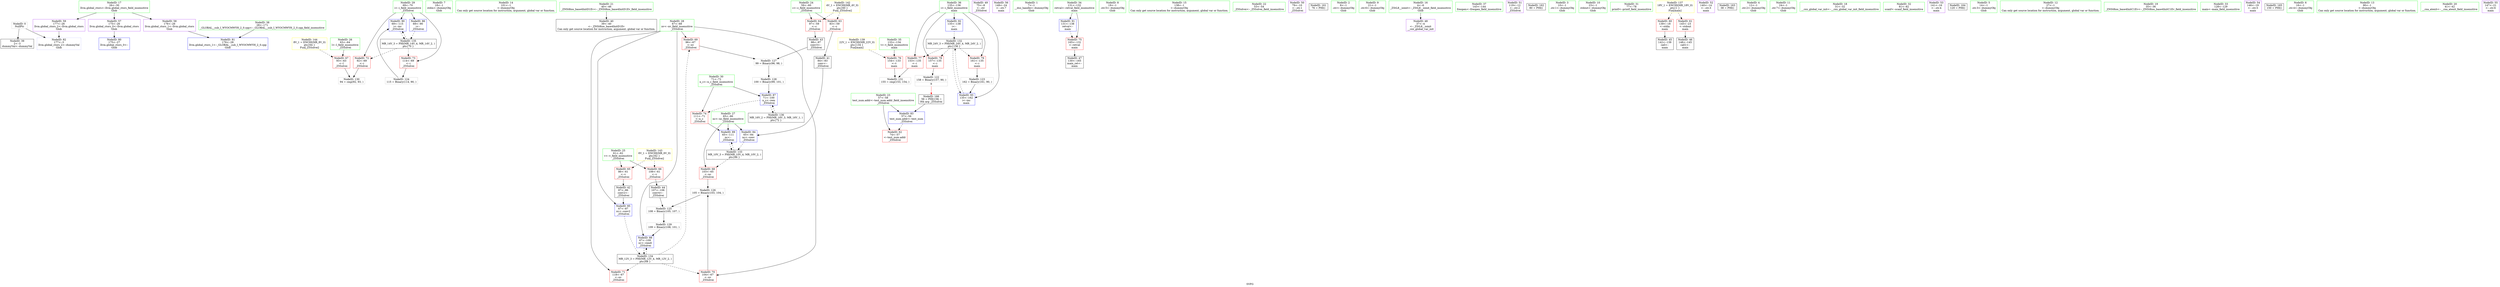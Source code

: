 digraph "SVFG" {
	label="SVFG";

	Node0x562db118bdc0 [shape=record,color=grey,label="{NodeID: 0\nNullPtr}"];
	Node0x562db118bdc0 -> Node0x562db119fe90[style=solid];
	Node0x562db118bdc0 -> Node0x562db11a32f0[style=solid];
	Node0x562db11a39a0 [shape=record,color=blue,label="{NodeID: 90\n69\<--115\ni\<--inc\n_Z5Solvei\n}"];
	Node0x562db11a39a0 -> Node0x562db11abf60[style=dashed];
	Node0x562db119e2a0 [shape=record,color=green,label="{NodeID: 7\n18\<--1\nstdin\<--dummyObj\nGlob }"];
	Node0x562db119e7a0 [shape=record,color=green,label="{NodeID: 14\n101\<--1\n\<--dummyObj\nCan only get source location for instruction, argument, global var or function.}"];
	Node0x562db119eea0 [shape=record,color=green,label="{NodeID: 21\n40\<--46\n_ZNSt8ios_base4InitD1Ev\<--_ZNSt8ios_base4InitD1Ev_field_insensitive\n}"];
	Node0x562db119eea0 -> Node0x562db119ff90[style=solid];
	Node0x562db119f4b0 [shape=record,color=green,label="{NodeID: 28\n67\<--68\nnv\<--nv_field_insensitive\n_Z5Solvei\n}"];
	Node0x562db119f4b0 -> Node0x562db11a2800[style=solid];
	Node0x562db119f4b0 -> Node0x562db11a28d0[style=solid];
	Node0x562db119f4b0 -> Node0x562db11a29a0[style=solid];
	Node0x562db119f4b0 -> Node0x562db11a3590[style=solid];
	Node0x562db119f4b0 -> Node0x562db11a3800[style=solid];
	Node0x562db119faf0 [shape=record,color=green,label="{NodeID: 35\n133\<--134\nt\<--t_field_insensitive\nmain\n}"];
	Node0x562db119faf0 -> Node0x562db11a2db0[style=solid];
	Node0x562db11a6330 [shape=record,color=grey,label="{NodeID: 125\n108 = Binary(105, 107, )\n}"];
	Node0x562db11a6330 -> Node0x562db11a6930[style=solid];
	Node0x562db11a0160 [shape=record,color=black,label="{NodeID: 42\n87\<--86\nconv2\<--\n_Z5Solvei\n}"];
	Node0x562db11a0160 -> Node0x562db11a3590[style=solid];
	Node0x562db11ab060 [shape=record,color=black,label="{NodeID: 132\nMR_24V_3 = PHI(MR_24V_4, MR_24V_2, )\npts\{136 \}\n}"];
	Node0x562db11ab060 -> Node0x562db11a2e80[style=dashed];
	Node0x562db11ab060 -> Node0x562db11a2f50[style=dashed];
	Node0x562db11ab060 -> Node0x562db11a3020[style=dashed];
	Node0x562db11ab060 -> Node0x562db11a3c10[style=dashed];
	Node0x562db11a1730 [shape=record,color=purple,label="{NodeID: 49\n75\<--8\n\<--.str\n_Z5Solvei\n}"];
	Node0x562db11ad560 [shape=record,color=yellow,style=double,label="{NodeID: 139\n22V_1 = ENCHI(MR_22V_0)\npts\{134 \}\nFun[main]}"];
	Node0x562db11ad560 -> Node0x562db11a2db0[style=dashed];
	Node0x562db11a1ce0 [shape=record,color=purple,label="{NodeID: 56\n149\<--24\n\<--.str.7\nmain\n}"];
	Node0x562db11a2320 [shape=record,color=red,label="{NodeID: 63\n83\<--59\n\<--c\n_Z5Solvei\n}"];
	Node0x562db11a2320 -> Node0x562db11a0090[style=solid];
	Node0x562db11a28d0 [shape=record,color=red,label="{NodeID: 70\n104\<--67\n\<--nv\n_Z5Solvei\n}"];
	Node0x562db11a28d0 -> Node0x562db11a64b0[style=solid];
	Node0x562db11a2e80 [shape=record,color=red,label="{NodeID: 77\n153\<--135\n\<--i\nmain\n}"];
	Node0x562db11a2e80 -> Node0x562db11a6c30[style=solid];
	Node0x562db11a34c0 [shape=record,color=blue,label="{NodeID: 84\n65\<--84\nnc\<--conv\n_Z5Solvei\n}"];
	Node0x562db11a34c0 -> Node0x562db11ab560[style=dashed];
	Node0x562db118bc60 [shape=record,color=green,label="{NodeID: 1\n7\<--1\n__dso_handle\<--dummyObj\nGlob }"];
	Node0x562db11a3a70 [shape=record,color=blue,label="{NodeID: 91\n131\<--138\nretval\<--\nmain\n}"];
	Node0x562db11a3a70 -> Node0x562db11a2ce0[style=dashed];
	Node0x562db119e330 [shape=record,color=green,label="{NodeID: 8\n19\<--1\n.str.5\<--dummyObj\nGlob }"];
	Node0x562db119e8a0 [shape=record,color=green,label="{NodeID: 15\n138\<--1\n\<--dummyObj\nCan only get source location for instruction, argument, global var or function.}"];
	Node0x562db119efa0 [shape=record,color=green,label="{NodeID: 22\n53\<--54\n_Z5Solvei\<--_Z5Solvei_field_insensitive\n}"];
	Node0x562db119f580 [shape=record,color=green,label="{NodeID: 29\n69\<--70\ni\<--i_field_insensitive\n_Z5Solvei\n}"];
	Node0x562db119f580 -> Node0x562db11a2a70[style=solid];
	Node0x562db119f580 -> Node0x562db11a2b40[style=solid];
	Node0x562db119f580 -> Node0x562db11a3660[style=solid];
	Node0x562db119f580 -> Node0x562db11a39a0[style=solid];
	Node0x562db119fbc0 [shape=record,color=green,label="{NodeID: 36\n135\<--136\ni\<--i_field_insensitive\nmain\n}"];
	Node0x562db119fbc0 -> Node0x562db11a2e80[style=solid];
	Node0x562db119fbc0 -> Node0x562db11a2f50[style=solid];
	Node0x562db119fbc0 -> Node0x562db11a3020[style=solid];
	Node0x562db119fbc0 -> Node0x562db11a3b40[style=solid];
	Node0x562db119fbc0 -> Node0x562db11a3c10[style=solid];
	Node0x562db11a64b0 [shape=record,color=grey,label="{NodeID: 126\n105 = Binary(103, 104, )\n}"];
	Node0x562db11a64b0 -> Node0x562db11a6330[style=solid];
	Node0x562db11a0230 [shape=record,color=black,label="{NodeID: 43\n98\<--97\nconv3\<--\n_Z5Solvei\n}"];
	Node0x562db11a0230 -> Node0x562db11a6630[style=solid];
	Node0x562db11ab560 [shape=record,color=black,label="{NodeID: 133\nMR_10V_3 = PHI(MR_10V_4, MR_10V_2, )\npts\{66 \}\n}"];
	Node0x562db11ab560 -> Node0x562db11a2730[style=dashed];
	Node0x562db11ab560 -> Node0x562db11a38d0[style=dashed];
	Node0x562db11a1800 [shape=record,color=purple,label="{NodeID: 50\n79\<--10\n\<--.str.1\n_Z5Solvei\n}"];
	Node0x562db11a1db0 [shape=record,color=purple,label="{NodeID: 57\n175\<--26\nllvm.global_ctors_0\<--llvm.global_ctors\nGlob }"];
	Node0x562db11a1db0 -> Node0x562db11a30f0[style=solid];
	Node0x562db11a23f0 [shape=record,color=red,label="{NodeID: 64\n97\<--59\n\<--c\n_Z5Solvei\n}"];
	Node0x562db11a23f0 -> Node0x562db11a0230[style=solid];
	Node0x562db11a29a0 [shape=record,color=red,label="{NodeID: 71\n118\<--67\n\<--nv\n_Z5Solvei\n}"];
	Node0x562db11b38b0 [shape=record,color=black,label="{NodeID: 161\n76 = PHI()\n}"];
	Node0x562db11a2f50 [shape=record,color=red,label="{NodeID: 78\n157\<--135\n\<--i\nmain\n}"];
	Node0x562db11a2f50 -> Node0x562db11a5eb0[style=solid];
	Node0x562db11a3590 [shape=record,color=blue,label="{NodeID: 85\n67\<--87\nnv\<--conv2\n_Z5Solvei\n}"];
	Node0x562db11a3590 -> Node0x562db11aba60[style=dashed];
	Node0x562db119d7b0 [shape=record,color=green,label="{NodeID: 2\n8\<--1\n.str\<--dummyObj\nGlob }"];
	Node0x562db11a3b40 [shape=record,color=blue,label="{NodeID: 92\n135\<--138\ni\<--\nmain\n}"];
	Node0x562db11a3b40 -> Node0x562db11ab060[style=dashed];
	Node0x562db119e3c0 [shape=record,color=green,label="{NodeID: 9\n21\<--1\n.str.6\<--dummyObj\nGlob }"];
	Node0x562db119e9a0 [shape=record,color=green,label="{NodeID: 16\n4\<--6\n_ZStL8__ioinit\<--_ZStL8__ioinit_field_insensitive\nGlob }"];
	Node0x562db119e9a0 -> Node0x562db11a1660[style=solid];
	Node0x562db119f0a0 [shape=record,color=green,label="{NodeID: 23\n57\<--58\ntest_num.addr\<--test_num.addr_field_insensitive\n_Z5Solvei\n}"];
	Node0x562db119f0a0 -> Node0x562db11a2250[style=solid];
	Node0x562db119f0a0 -> Node0x562db11a33f0[style=solid];
	Node0x562db119f650 [shape=record,color=green,label="{NodeID: 30\n71\<--72\nn_c\<--n_c_field_insensitive\n_Z5Solvei\n}"];
	Node0x562db119f650 -> Node0x562db11a2c10[style=solid];
	Node0x562db119f650 -> Node0x562db11a3730[style=solid];
	Node0x562db119fc90 [shape=record,color=green,label="{NodeID: 37\n143\<--144\nfreopen\<--freopen_field_insensitive\n}"];
	Node0x562db11a6630 [shape=record,color=grey,label="{NodeID: 127\n99 = Binary(96, 98, )\n}"];
	Node0x562db11a6630 -> Node0x562db11a67b0[style=solid];
	Node0x562db11a0300 [shape=record,color=black,label="{NodeID: 44\n107\<--106\nconv4\<--\n_Z5Solvei\n}"];
	Node0x562db11a0300 -> Node0x562db11a6330[style=solid];
	Node0x562db11aba60 [shape=record,color=black,label="{NodeID: 134\nMR_12V_3 = PHI(MR_12V_4, MR_12V_2, )\npts\{68 \}\n}"];
	Node0x562db11aba60 -> Node0x562db11a2800[style=dashed];
	Node0x562db11aba60 -> Node0x562db11a28d0[style=dashed];
	Node0x562db11aba60 -> Node0x562db11a29a0[style=dashed];
	Node0x562db11aba60 -> Node0x562db11a3800[style=dashed];
	Node0x562db11a18d0 [shape=record,color=purple,label="{NodeID: 51\n119\<--12\n\<--.str.2\n_Z5Solvei\n}"];
	Node0x562db11a1eb0 [shape=record,color=purple,label="{NodeID: 58\n176\<--26\nllvm.global_ctors_1\<--llvm.global_ctors\nGlob }"];
	Node0x562db11a1eb0 -> Node0x562db11a31f0[style=solid];
	Node0x562db11a24c0 [shape=record,color=red,label="{NodeID: 65\n86\<--61\n\<--v\n_Z5Solvei\n}"];
	Node0x562db11a24c0 -> Node0x562db11a0160[style=solid];
	Node0x562db11a2a70 [shape=record,color=red,label="{NodeID: 72\n92\<--69\n\<--i\n_Z5Solvei\n}"];
	Node0x562db11a2a70 -> Node0x562db11a6ab0[style=solid];
	Node0x562db11b39b0 [shape=record,color=black,label="{NodeID: 162\n80 = PHI()\n}"];
	Node0x562db11a3020 [shape=record,color=red,label="{NodeID: 79\n161\<--135\n\<--i\nmain\n}"];
	Node0x562db11a3020 -> Node0x562db11a6030[style=solid];
	Node0x562db11a3660 [shape=record,color=blue,label="{NodeID: 86\n69\<--90\ni\<--\n_Z5Solvei\n}"];
	Node0x562db11a3660 -> Node0x562db11abf60[style=dashed];
	Node0x562db119d840 [shape=record,color=green,label="{NodeID: 3\n10\<--1\n.str.1\<--dummyObj\nGlob }"];
	Node0x562db11a3c10 [shape=record,color=blue,label="{NodeID: 93\n135\<--162\ni\<--inc\nmain\n}"];
	Node0x562db11a3c10 -> Node0x562db11ab060[style=dashed];
	Node0x562db119e450 [shape=record,color=green,label="{NodeID: 10\n23\<--1\nstdout\<--dummyObj\nGlob }"];
	Node0x562db119eaa0 [shape=record,color=green,label="{NodeID: 17\n26\<--30\nllvm.global_ctors\<--llvm.global_ctors_field_insensitive\nGlob }"];
	Node0x562db119eaa0 -> Node0x562db11a1db0[style=solid];
	Node0x562db119eaa0 -> Node0x562db11a1eb0[style=solid];
	Node0x562db119eaa0 -> Node0x562db11a1fb0[style=solid];
	Node0x562db119f170 [shape=record,color=green,label="{NodeID: 24\n59\<--60\nc\<--c_field_insensitive\n_Z5Solvei\n}"];
	Node0x562db119f170 -> Node0x562db11a2320[style=solid];
	Node0x562db119f170 -> Node0x562db11a23f0[style=solid];
	Node0x562db119f720 [shape=record,color=green,label="{NodeID: 31\n77\<--78\nprintf\<--printf_field_insensitive\n}"];
	Node0x562db119fd90 [shape=record,color=green,label="{NodeID: 38\n28\<--171\n_GLOBAL__sub_I_WYOCMWYH_2_0.cpp\<--_GLOBAL__sub_I_WYOCMWYH_2_0.cpp_field_insensitive\n}"];
	Node0x562db119fd90 -> Node0x562db11a31f0[style=solid];
	Node0x562db11a67b0 [shape=record,color=grey,label="{NodeID: 128\n100 = Binary(99, 101, )\n}"];
	Node0x562db11a67b0 -> Node0x562db11a3730[style=solid];
	Node0x562db11a03d0 [shape=record,color=black,label="{NodeID: 45\n142\<--139\ncall\<--\nmain\n}"];
	Node0x562db11abf60 [shape=record,color=black,label="{NodeID: 135\nMR_14V_3 = PHI(MR_14V_4, MR_14V_2, )\npts\{70 \}\n}"];
	Node0x562db11abf60 -> Node0x562db11a2a70[style=dashed];
	Node0x562db11abf60 -> Node0x562db11a2b40[style=dashed];
	Node0x562db11abf60 -> Node0x562db11a39a0[style=dashed];
	Node0x562db11a19a0 [shape=record,color=purple,label="{NodeID: 52\n140\<--14\n\<--.str.3\nmain\n}"];
	Node0x562db11ad830 [shape=record,color=yellow,style=double,label="{NodeID: 142\n4V_1 = ENCHI(MR_4V_0)\npts\{60 \}\nFun[_Z5Solvei]}"];
	Node0x562db11ad830 -> Node0x562db11a2320[style=dashed];
	Node0x562db11ad830 -> Node0x562db11a23f0[style=dashed];
	Node0x562db11a1fb0 [shape=record,color=purple,label="{NodeID: 59\n177\<--26\nllvm.global_ctors_2\<--llvm.global_ctors\nGlob }"];
	Node0x562db11a1fb0 -> Node0x562db11a32f0[style=solid];
	Node0x562db11a2590 [shape=record,color=red,label="{NodeID: 66\n106\<--61\n\<--v\n_Z5Solvei\n}"];
	Node0x562db11a2590 -> Node0x562db11a0300[style=solid];
	Node0x562db11a2b40 [shape=record,color=red,label="{NodeID: 73\n114\<--69\n\<--i\n_Z5Solvei\n}"];
	Node0x562db11a2b40 -> Node0x562db11a61b0[style=solid];
	Node0x562db11b3ab0 [shape=record,color=black,label="{NodeID: 163\n38 = PHI()\n}"];
	Node0x562db11a30f0 [shape=record,color=blue,label="{NodeID: 80\n175\<--27\nllvm.global_ctors_0\<--\nGlob }"];
	Node0x562db11a3730 [shape=record,color=blue,label="{NodeID: 87\n71\<--100\nn_c\<--rem\n_Z5Solvei\n}"];
	Node0x562db11a3730 -> Node0x562db11a2c10[style=dashed];
	Node0x562db11a3730 -> Node0x562db11ac460[style=dashed];
	Node0x562db119d8d0 [shape=record,color=green,label="{NodeID: 4\n12\<--1\n.str.2\<--dummyObj\nGlob }"];
	Node0x562db119e4e0 [shape=record,color=green,label="{NodeID: 11\n24\<--1\n.str.7\<--dummyObj\nGlob }"];
	Node0x562db119eba0 [shape=record,color=green,label="{NodeID: 18\n31\<--32\n__cxx_global_var_init\<--__cxx_global_var_init_field_insensitive\n}"];
	Node0x562db119f240 [shape=record,color=green,label="{NodeID: 25\n61\<--62\nv\<--v_field_insensitive\n_Z5Solvei\n}"];
	Node0x562db119f240 -> Node0x562db11a24c0[style=solid];
	Node0x562db119f240 -> Node0x562db11a2590[style=solid];
	Node0x562db119f820 [shape=record,color=green,label="{NodeID: 32\n81\<--82\nscanf\<--scanf_field_insensitive\n}"];
	Node0x562db11a5eb0 [shape=record,color=grey,label="{NodeID: 122\n158 = Binary(157, 90, )\n|{<s0>9}}"];
	Node0x562db11a5eb0:s0 -> Node0x562db11b4590[style=solid,color=red];
	Node0x562db119fe90 [shape=record,color=black,label="{NodeID: 39\n2\<--3\ndummyVal\<--dummyVal\n}"];
	Node0x562db11a6930 [shape=record,color=grey,label="{NodeID: 129\n109 = Binary(108, 101, )\n}"];
	Node0x562db11a6930 -> Node0x562db11a3800[style=solid];
	Node0x562db11a04a0 [shape=record,color=black,label="{NodeID: 46\n148\<--145\ncall1\<--\nmain\n}"];
	Node0x562db11ac460 [shape=record,color=black,label="{NodeID: 136\nMR_16V_2 = PHI(MR_16V_3, MR_16V_1, )\npts\{72 \}\n}"];
	Node0x562db11ac460 -> Node0x562db11a3730[style=dashed];
	Node0x562db11a1a70 [shape=record,color=purple,label="{NodeID: 53\n141\<--16\n\<--.str.4\nmain\n}"];
	Node0x562db11ad910 [shape=record,color=yellow,style=double,label="{NodeID: 143\n6V_1 = ENCHI(MR_6V_0)\npts\{62 \}\nFun[_Z5Solvei]}"];
	Node0x562db11ad910 -> Node0x562db11a24c0[style=dashed];
	Node0x562db11ad910 -> Node0x562db11a2590[style=dashed];
	Node0x562db11a20b0 [shape=record,color=red,label="{NodeID: 60\n139\<--18\n\<--stdin\nmain\n}"];
	Node0x562db11a20b0 -> Node0x562db11a03d0[style=solid];
	Node0x562db11a2660 [shape=record,color=red,label="{NodeID: 67\n93\<--63\n\<--l\n_Z5Solvei\n}"];
	Node0x562db11a2660 -> Node0x562db11a6ab0[style=solid];
	Node0x562db11a2c10 [shape=record,color=red,label="{NodeID: 74\n111\<--71\n\<--n_c\n_Z5Solvei\n}"];
	Node0x562db11a2c10 -> Node0x562db11a38d0[style=solid];
	Node0x562db11b4390 [shape=record,color=black,label="{NodeID: 164\n120 = PHI()\n}"];
	Node0x562db11a31f0 [shape=record,color=blue,label="{NodeID: 81\n176\<--28\nllvm.global_ctors_1\<--_GLOBAL__sub_I_WYOCMWYH_2_0.cpp\nGlob }"];
	Node0x562db11a3800 [shape=record,color=blue,label="{NodeID: 88\n67\<--109\nnv\<--rem6\n_Z5Solvei\n}"];
	Node0x562db11a3800 -> Node0x562db11aba60[style=dashed];
	Node0x562db119d960 [shape=record,color=green,label="{NodeID: 5\n14\<--1\n.str.3\<--dummyObj\nGlob }"];
	Node0x562db119e5a0 [shape=record,color=green,label="{NodeID: 12\n27\<--1\n\<--dummyObj\nCan only get source location for instruction, argument, global var or function.}"];
	Node0x562db119eca0 [shape=record,color=green,label="{NodeID: 19\n35\<--36\n_ZNSt8ios_base4InitC1Ev\<--_ZNSt8ios_base4InitC1Ev_field_insensitive\n}"];
	Node0x562db119f310 [shape=record,color=green,label="{NodeID: 26\n63\<--64\nl\<--l_field_insensitive\n_Z5Solvei\n}"];
	Node0x562db119f310 -> Node0x562db11a2660[style=solid];
	Node0x562db119f920 [shape=record,color=green,label="{NodeID: 33\n128\<--129\nmain\<--main_field_insensitive\n}"];
	Node0x562db11a6030 [shape=record,color=grey,label="{NodeID: 123\n162 = Binary(161, 90, )\n}"];
	Node0x562db11a6030 -> Node0x562db11a3c10[style=solid];
	Node0x562db119ff90 [shape=record,color=black,label="{NodeID: 40\n39\<--40\n\<--_ZNSt8ios_base4InitD1Ev\nCan only get source location for instruction, argument, global var or function.}"];
	Node0x562db11a6ab0 [shape=record,color=grey,label="{NodeID: 130\n94 = cmp(92, 93, )\n}"];
	Node0x562db11a0570 [shape=record,color=black,label="{NodeID: 47\n130\<--165\nmain_ret\<--\nmain\n}"];
	Node0x562db11ac960 [shape=record,color=yellow,style=double,label="{NodeID: 137\n18V_1 = ENCHI(MR_18V_0)\npts\{1 \}\nFun[main]}"];
	Node0x562db11ac960 -> Node0x562db11a20b0[style=dashed];
	Node0x562db11ac960 -> Node0x562db11a2180[style=dashed];
	Node0x562db11a1b40 [shape=record,color=purple,label="{NodeID: 54\n146\<--19\n\<--.str.5\nmain\n}"];
	Node0x562db11ad9f0 [shape=record,color=yellow,style=double,label="{NodeID: 144\n8V_1 = ENCHI(MR_8V_0)\npts\{64 \}\nFun[_Z5Solvei]}"];
	Node0x562db11ad9f0 -> Node0x562db11a2660[style=dashed];
	Node0x562db11a2180 [shape=record,color=red,label="{NodeID: 61\n145\<--23\n\<--stdout\nmain\n}"];
	Node0x562db11a2180 -> Node0x562db11a04a0[style=solid];
	Node0x562db11a2730 [shape=record,color=red,label="{NodeID: 68\n103\<--65\n\<--nc\n_Z5Solvei\n}"];
	Node0x562db11a2730 -> Node0x562db11a64b0[style=solid];
	Node0x562db11a2ce0 [shape=record,color=red,label="{NodeID: 75\n165\<--131\n\<--retval\nmain\n}"];
	Node0x562db11a2ce0 -> Node0x562db11a0570[style=solid];
	Node0x562db11b4490 [shape=record,color=black,label="{NodeID: 165\n150 = PHI()\n}"];
	Node0x562db11a32f0 [shape=record,color=blue, style = dotted,label="{NodeID: 82\n177\<--3\nllvm.global_ctors_2\<--dummyVal\nGlob }"];
	Node0x562db11a38d0 [shape=record,color=blue,label="{NodeID: 89\n65\<--111\nnc\<--\n_Z5Solvei\n}"];
	Node0x562db11a38d0 -> Node0x562db11ab560[style=dashed];
	Node0x562db119d9f0 [shape=record,color=green,label="{NodeID: 6\n16\<--1\n.str.4\<--dummyObj\nGlob }"];
	Node0x562db119e6a0 [shape=record,color=green,label="{NodeID: 13\n90\<--1\n\<--dummyObj\nCan only get source location for instruction, argument, global var or function.}"];
	Node0x562db119eda0 [shape=record,color=green,label="{NodeID: 20\n41\<--42\n__cxa_atexit\<--__cxa_atexit_field_insensitive\n}"];
	Node0x562db119f3e0 [shape=record,color=green,label="{NodeID: 27\n65\<--66\nnc\<--nc_field_insensitive\n_Z5Solvei\n}"];
	Node0x562db119f3e0 -> Node0x562db11a2730[style=solid];
	Node0x562db119f3e0 -> Node0x562db11a34c0[style=solid];
	Node0x562db119f3e0 -> Node0x562db11a38d0[style=solid];
	Node0x562db119fa20 [shape=record,color=green,label="{NodeID: 34\n131\<--132\nretval\<--retval_field_insensitive\nmain\n}"];
	Node0x562db119fa20 -> Node0x562db11a2ce0[style=solid];
	Node0x562db119fa20 -> Node0x562db11a3a70[style=solid];
	Node0x562db11a61b0 [shape=record,color=grey,label="{NodeID: 124\n115 = Binary(114, 90, )\n}"];
	Node0x562db11a61b0 -> Node0x562db11a39a0[style=solid];
	Node0x562db11a0090 [shape=record,color=black,label="{NodeID: 41\n84\<--83\nconv\<--\n_Z5Solvei\n}"];
	Node0x562db11a0090 -> Node0x562db11a34c0[style=solid];
	Node0x562db11a6c30 [shape=record,color=grey,label="{NodeID: 131\n155 = cmp(153, 154, )\n}"];
	Node0x562db11a1660 [shape=record,color=purple,label="{NodeID: 48\n37\<--4\n\<--_ZStL8__ioinit\n__cxx_global_var_init\n}"];
	Node0x562db11a1c10 [shape=record,color=purple,label="{NodeID: 55\n147\<--21\n\<--.str.6\nmain\n}"];
	Node0x562db11a2250 [shape=record,color=red,label="{NodeID: 62\n74\<--57\n\<--test_num.addr\n_Z5Solvei\n}"];
	Node0x562db11a2800 [shape=record,color=red,label="{NodeID: 69\n96\<--67\n\<--nv\n_Z5Solvei\n}"];
	Node0x562db11a2800 -> Node0x562db11a6630[style=solid];
	Node0x562db11a2db0 [shape=record,color=red,label="{NodeID: 76\n154\<--133\n\<--t\nmain\n}"];
	Node0x562db11a2db0 -> Node0x562db11a6c30[style=solid];
	Node0x562db11b4590 [shape=record,color=black,label="{NodeID: 166\n56 = PHI(158, )\n0th arg _Z5Solvei }"];
	Node0x562db11b4590 -> Node0x562db11a33f0[style=solid];
	Node0x562db11a33f0 [shape=record,color=blue,label="{NodeID: 83\n57\<--56\ntest_num.addr\<--test_num\n_Z5Solvei\n}"];
	Node0x562db11a33f0 -> Node0x562db11a2250[style=dashed];
}
